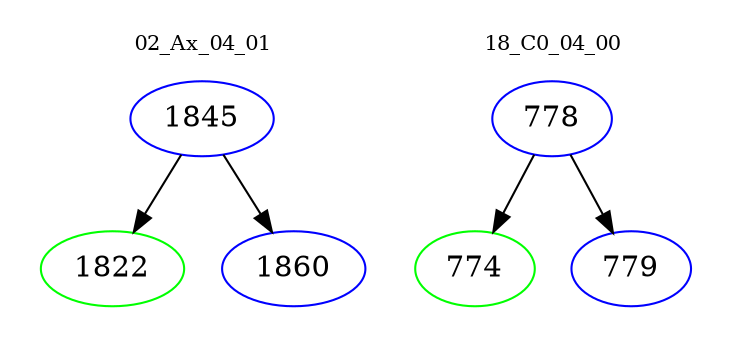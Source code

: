 digraph{
subgraph cluster_0 {
color = white
label = "02_Ax_04_01";
fontsize=10;
T0_1845 [label="1845", color="blue"]
T0_1845 -> T0_1822 [color="black"]
T0_1822 [label="1822", color="green"]
T0_1845 -> T0_1860 [color="black"]
T0_1860 [label="1860", color="blue"]
}
subgraph cluster_1 {
color = white
label = "18_C0_04_00";
fontsize=10;
T1_778 [label="778", color="blue"]
T1_778 -> T1_774 [color="black"]
T1_774 [label="774", color="green"]
T1_778 -> T1_779 [color="black"]
T1_779 [label="779", color="blue"]
}
}
